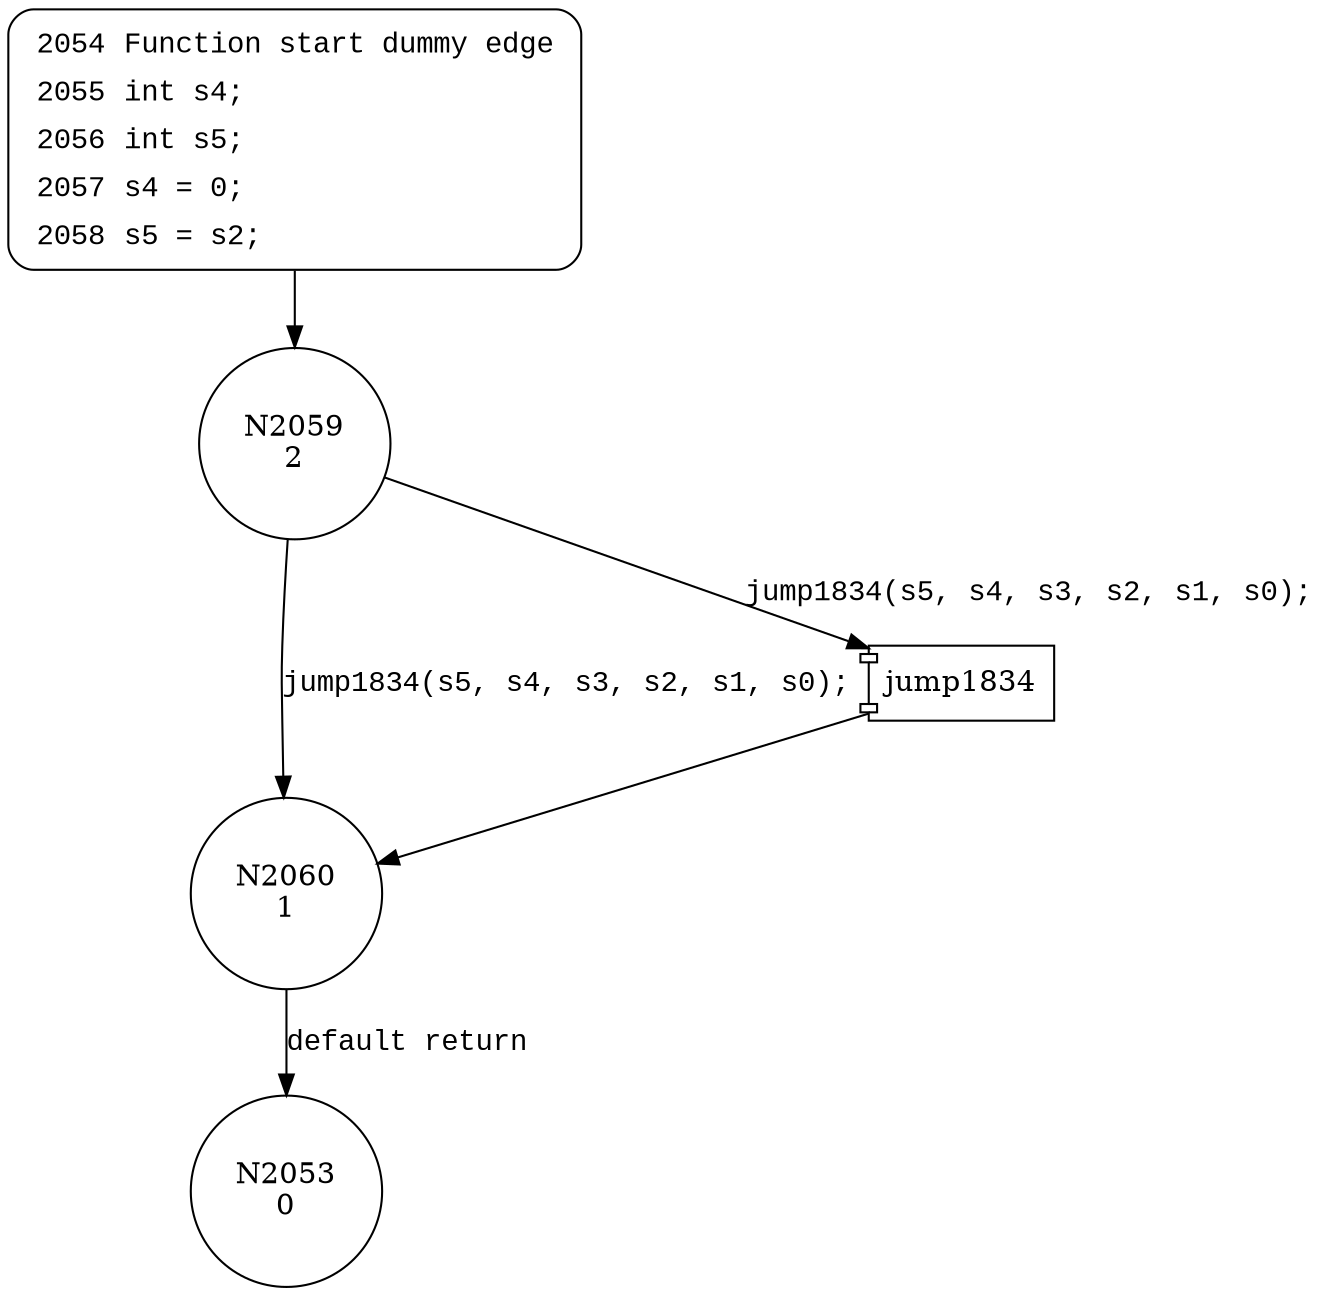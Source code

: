 digraph block1834 {
2059 [shape="circle" label="N2059\n2"]
2060 [shape="circle" label="N2060\n1"]
2053 [shape="circle" label="N2053\n0"]
2054 [style="filled,bold" penwidth="1" fillcolor="white" fontname="Courier New" shape="Mrecord" label=<<table border="0" cellborder="0" cellpadding="3" bgcolor="white"><tr><td align="right">2054</td><td align="left">Function start dummy edge</td></tr><tr><td align="right">2055</td><td align="left">int s4;</td></tr><tr><td align="right">2056</td><td align="left">int s5;</td></tr><tr><td align="right">2057</td><td align="left">s4 = 0;</td></tr><tr><td align="right">2058</td><td align="left">s5 = s2;</td></tr></table>>]
2054 -> 2059[label=""]
100240 [shape="component" label="jump1834"]
2059 -> 100240 [label="jump1834(s5, s4, s3, s2, s1, s0);" fontname="Courier New"]
100240 -> 2060 [label="" fontname="Courier New"]
2059 -> 2060 [label="jump1834(s5, s4, s3, s2, s1, s0);" fontname="Courier New"]
2060 -> 2053 [label="default return" fontname="Courier New"]
}